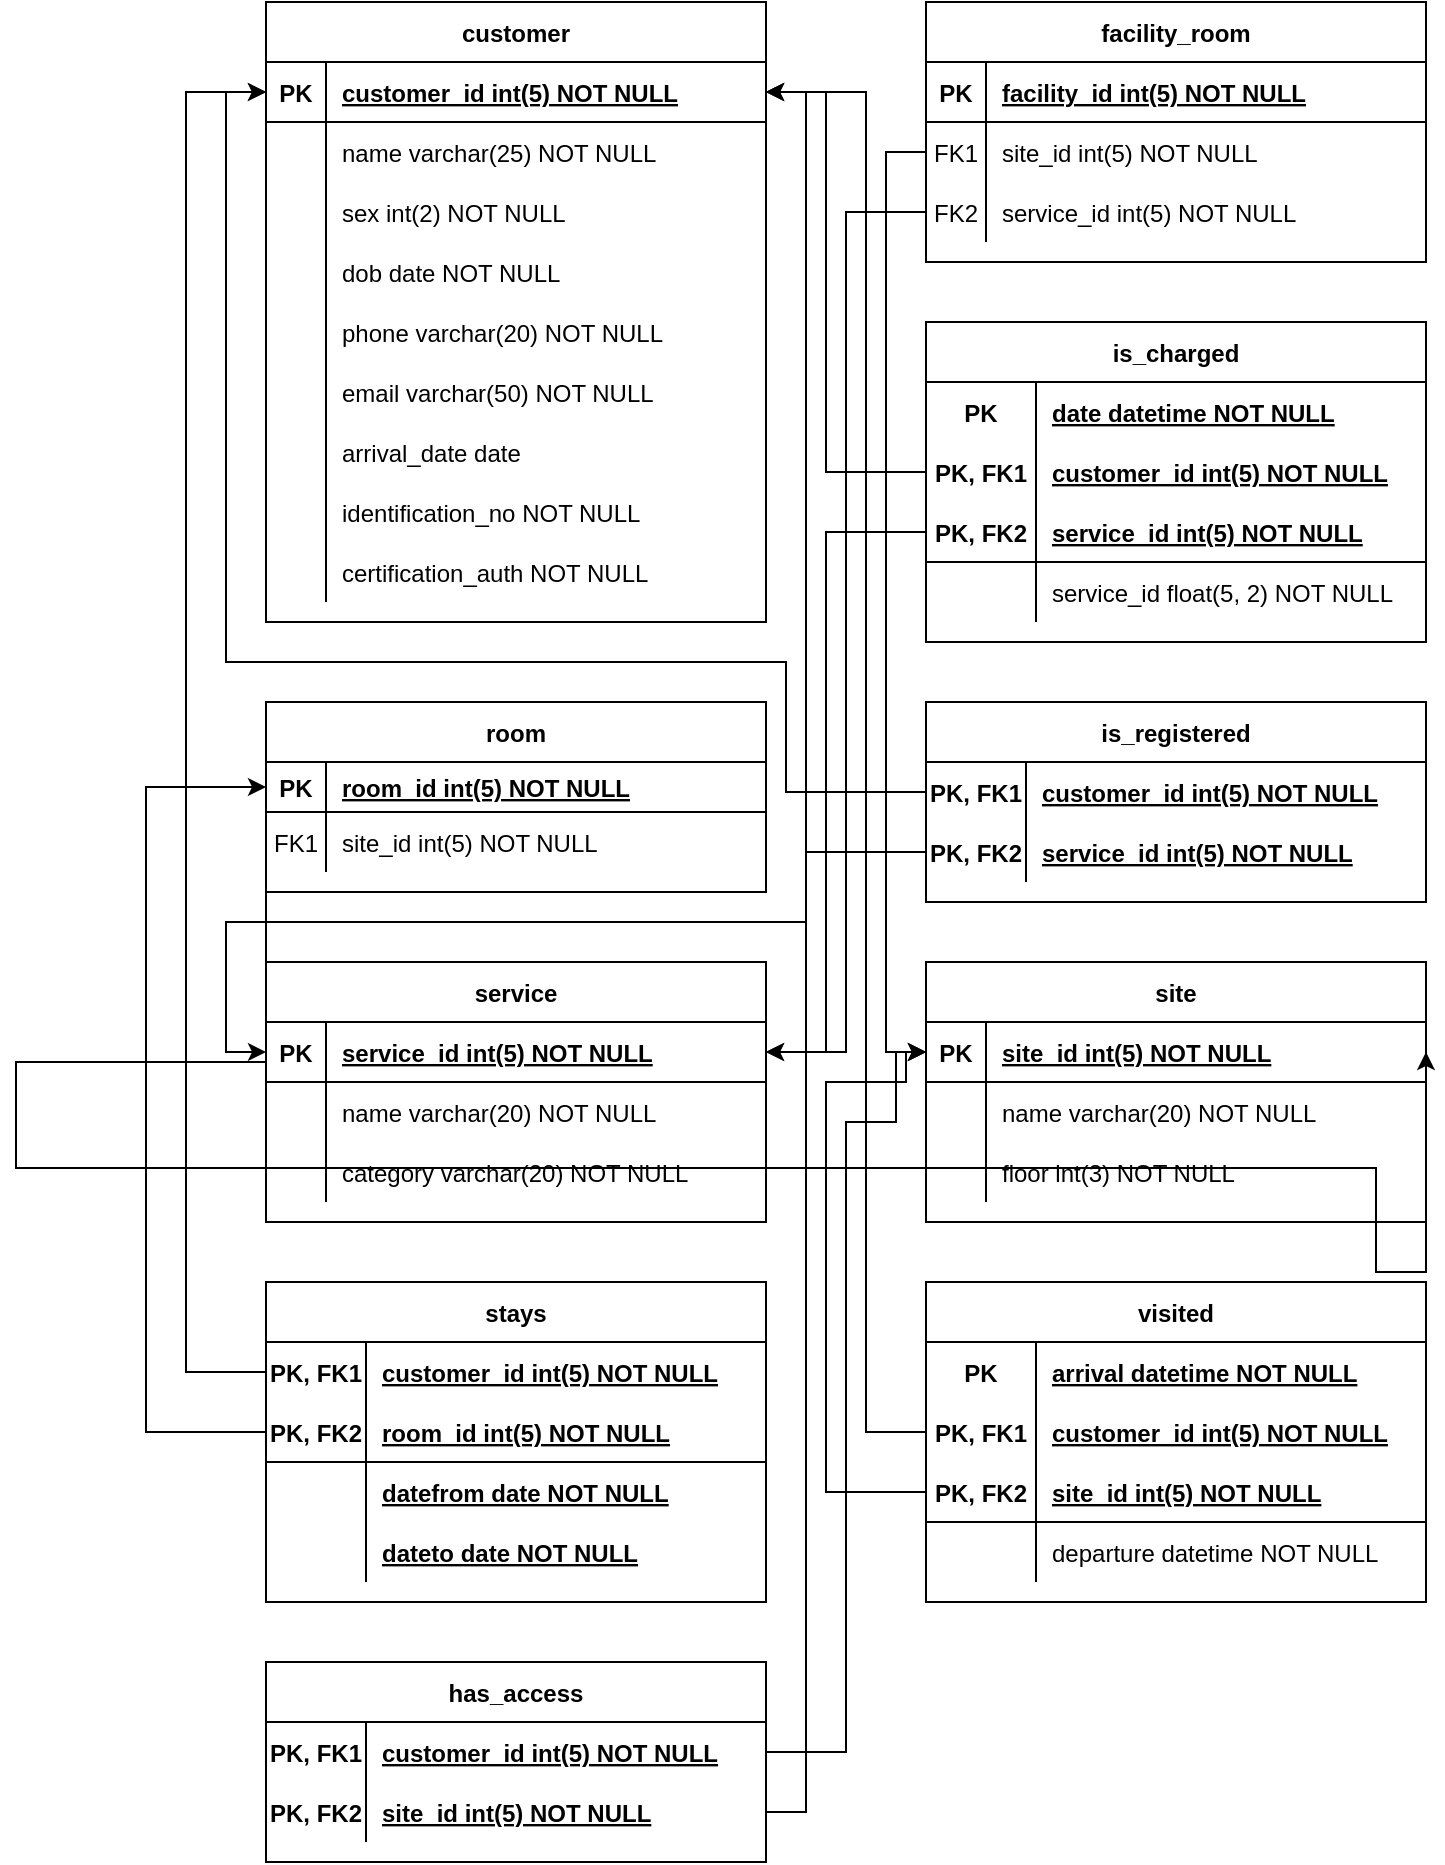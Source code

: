 <mxfile version="14.8.0" type="device"><diagram id="R2lEEEUBdFMjLlhIrx00" name="Page-1"><mxGraphModel dx="2044" dy="872" grid="1" gridSize="10" guides="1" tooltips="1" connect="1" arrows="1" fold="1" page="1" pageScale="1" pageWidth="850" pageHeight="1100" math="0" shadow="0" extFonts="Permanent Marker^https://fonts.googleapis.com/css?family=Permanent+Marker"><root><mxCell id="0"/><mxCell id="1" parent="0"/><mxCell id="C-vyLk0tnHw3VtMMgP7b-2" value="facility_room" style="shape=table;startSize=30;container=1;collapsible=1;childLayout=tableLayout;fixedRows=1;rowLines=0;fontStyle=1;align=center;resizeLast=1;" parent="1" vertex="1"><mxGeometry x="495" y="10" width="250" height="130" as="geometry"/></mxCell><mxCell id="C-vyLk0tnHw3VtMMgP7b-3" value="" style="shape=partialRectangle;collapsible=0;dropTarget=0;pointerEvents=0;fillColor=none;points=[[0,0.5],[1,0.5]];portConstraint=eastwest;top=0;left=0;right=0;bottom=1;" parent="C-vyLk0tnHw3VtMMgP7b-2" vertex="1"><mxGeometry y="30" width="250" height="30" as="geometry"/></mxCell><mxCell id="C-vyLk0tnHw3VtMMgP7b-4" value="PK" style="shape=partialRectangle;overflow=hidden;connectable=0;fillColor=none;top=0;left=0;bottom=0;right=0;fontStyle=1;" parent="C-vyLk0tnHw3VtMMgP7b-3" vertex="1"><mxGeometry width="30" height="30" as="geometry"/></mxCell><mxCell id="C-vyLk0tnHw3VtMMgP7b-5" value="facility_id int(5) NOT NULL " style="shape=partialRectangle;overflow=hidden;connectable=0;fillColor=none;top=0;left=0;bottom=0;right=0;align=left;spacingLeft=6;fontStyle=5;" parent="C-vyLk0tnHw3VtMMgP7b-3" vertex="1"><mxGeometry x="30" width="220" height="30" as="geometry"/></mxCell><mxCell id="C-vyLk0tnHw3VtMMgP7b-6" value="" style="shape=partialRectangle;collapsible=0;dropTarget=0;pointerEvents=0;fillColor=none;points=[[0,0.5],[1,0.5]];portConstraint=eastwest;top=0;left=0;right=0;bottom=0;" parent="C-vyLk0tnHw3VtMMgP7b-2" vertex="1"><mxGeometry y="60" width="250" height="30" as="geometry"/></mxCell><mxCell id="C-vyLk0tnHw3VtMMgP7b-7" value="FK1" style="shape=partialRectangle;overflow=hidden;connectable=0;fillColor=none;top=0;left=0;bottom=0;right=0;" parent="C-vyLk0tnHw3VtMMgP7b-6" vertex="1"><mxGeometry width="30" height="30" as="geometry"/></mxCell><mxCell id="C-vyLk0tnHw3VtMMgP7b-8" value="site_id int(5) NOT NULL" style="shape=partialRectangle;overflow=hidden;connectable=0;fillColor=none;top=0;left=0;bottom=0;right=0;align=left;spacingLeft=6;" parent="C-vyLk0tnHw3VtMMgP7b-6" vertex="1"><mxGeometry x="30" width="220" height="30" as="geometry"/></mxCell><mxCell id="C-vyLk0tnHw3VtMMgP7b-9" value="" style="shape=partialRectangle;collapsible=0;dropTarget=0;pointerEvents=0;fillColor=none;points=[[0,0.5],[1,0.5]];portConstraint=eastwest;top=0;left=0;right=0;bottom=0;" parent="C-vyLk0tnHw3VtMMgP7b-2" vertex="1"><mxGeometry y="90" width="250" height="30" as="geometry"/></mxCell><mxCell id="C-vyLk0tnHw3VtMMgP7b-10" value="FK2" style="shape=partialRectangle;overflow=hidden;connectable=0;fillColor=none;top=0;left=0;bottom=0;right=0;" parent="C-vyLk0tnHw3VtMMgP7b-9" vertex="1"><mxGeometry width="30" height="30" as="geometry"/></mxCell><mxCell id="C-vyLk0tnHw3VtMMgP7b-11" value="service_id int(5) NOT NULL" style="shape=partialRectangle;overflow=hidden;connectable=0;fillColor=none;top=0;left=0;bottom=0;right=0;align=left;spacingLeft=6;" parent="C-vyLk0tnHw3VtMMgP7b-9" vertex="1"><mxGeometry x="30" width="220" height="30" as="geometry"/></mxCell><mxCell id="C-vyLk0tnHw3VtMMgP7b-23" value="customer" style="shape=table;startSize=30;container=1;collapsible=1;childLayout=tableLayout;fixedRows=1;rowLines=0;fontStyle=1;align=center;resizeLast=1;" parent="1" vertex="1"><mxGeometry x="165" y="10" width="250" height="310" as="geometry"/></mxCell><mxCell id="C-vyLk0tnHw3VtMMgP7b-24" value="" style="shape=partialRectangle;collapsible=0;dropTarget=0;pointerEvents=0;fillColor=none;points=[[0,0.5],[1,0.5]];portConstraint=eastwest;top=0;left=0;right=0;bottom=1;" parent="C-vyLk0tnHw3VtMMgP7b-23" vertex="1"><mxGeometry y="30" width="250" height="30" as="geometry"/></mxCell><mxCell id="C-vyLk0tnHw3VtMMgP7b-25" value="PK" style="shape=partialRectangle;overflow=hidden;connectable=0;fillColor=none;top=0;left=0;bottom=0;right=0;fontStyle=1;" parent="C-vyLk0tnHw3VtMMgP7b-24" vertex="1"><mxGeometry width="30" height="30" as="geometry"/></mxCell><mxCell id="C-vyLk0tnHw3VtMMgP7b-26" value="customer_id int(5) NOT NULL " style="shape=partialRectangle;overflow=hidden;connectable=0;fillColor=none;top=0;left=0;bottom=0;right=0;align=left;spacingLeft=6;fontStyle=5;" parent="C-vyLk0tnHw3VtMMgP7b-24" vertex="1"><mxGeometry x="30" width="220" height="30" as="geometry"/></mxCell><mxCell id="YtoP4gBaPdGngshWzQxn-5" value="" style="shape=partialRectangle;collapsible=0;dropTarget=0;pointerEvents=0;fillColor=none;points=[[0,0.5],[1,0.5]];portConstraint=eastwest;top=0;left=0;right=0;bottom=0;" parent="C-vyLk0tnHw3VtMMgP7b-23" vertex="1"><mxGeometry y="60" width="250" height="30" as="geometry"/></mxCell><mxCell id="YtoP4gBaPdGngshWzQxn-6" value="" style="shape=partialRectangle;overflow=hidden;connectable=0;fillColor=none;top=0;left=0;bottom=0;right=0;" parent="YtoP4gBaPdGngshWzQxn-5" vertex="1"><mxGeometry width="30" height="30" as="geometry"/></mxCell><mxCell id="YtoP4gBaPdGngshWzQxn-7" value="name varchar(25) NOT NULL" style="shape=partialRectangle;overflow=hidden;connectable=0;fillColor=none;top=0;left=0;bottom=0;right=0;align=left;spacingLeft=6;" parent="YtoP4gBaPdGngshWzQxn-5" vertex="1"><mxGeometry x="30" width="220" height="30" as="geometry"/></mxCell><mxCell id="YtoP4gBaPdGngshWzQxn-1" value="" style="shape=partialRectangle;collapsible=0;dropTarget=0;pointerEvents=0;fillColor=none;points=[[0,0.5],[1,0.5]];portConstraint=eastwest;top=0;left=0;right=0;bottom=0;" parent="C-vyLk0tnHw3VtMMgP7b-23" vertex="1"><mxGeometry y="90" width="250" height="30" as="geometry"/></mxCell><mxCell id="YtoP4gBaPdGngshWzQxn-2" value="" style="shape=partialRectangle;overflow=hidden;connectable=0;fillColor=none;top=0;left=0;bottom=0;right=0;" parent="YtoP4gBaPdGngshWzQxn-1" vertex="1"><mxGeometry width="30" height="30" as="geometry"/></mxCell><mxCell id="YtoP4gBaPdGngshWzQxn-3" value="sex int(2) NOT NULL" style="shape=partialRectangle;overflow=hidden;connectable=0;fillColor=none;top=0;left=0;bottom=0;right=0;align=left;spacingLeft=6;" parent="YtoP4gBaPdGngshWzQxn-1" vertex="1"><mxGeometry x="30" width="220" height="30" as="geometry"/></mxCell><mxCell id="YtoP4gBaPdGngshWzQxn-8" value="" style="shape=partialRectangle;collapsible=0;dropTarget=0;pointerEvents=0;fillColor=none;points=[[0,0.5],[1,0.5]];portConstraint=eastwest;top=0;left=0;right=0;bottom=0;" parent="C-vyLk0tnHw3VtMMgP7b-23" vertex="1"><mxGeometry y="120" width="250" height="30" as="geometry"/></mxCell><mxCell id="YtoP4gBaPdGngshWzQxn-9" value="" style="shape=partialRectangle;overflow=hidden;connectable=0;fillColor=none;top=0;left=0;bottom=0;right=0;" parent="YtoP4gBaPdGngshWzQxn-8" vertex="1"><mxGeometry width="30" height="30" as="geometry"/></mxCell><mxCell id="YtoP4gBaPdGngshWzQxn-10" value="dob date NOT NULL" style="shape=partialRectangle;overflow=hidden;connectable=0;fillColor=none;top=0;left=0;bottom=0;right=0;align=left;spacingLeft=6;" parent="YtoP4gBaPdGngshWzQxn-8" vertex="1"><mxGeometry x="30" width="220" height="30" as="geometry"/></mxCell><mxCell id="YtoP4gBaPdGngshWzQxn-11" value="" style="shape=partialRectangle;collapsible=0;dropTarget=0;pointerEvents=0;fillColor=none;points=[[0,0.5],[1,0.5]];portConstraint=eastwest;top=0;left=0;right=0;bottom=0;" parent="C-vyLk0tnHw3VtMMgP7b-23" vertex="1"><mxGeometry y="150" width="250" height="30" as="geometry"/></mxCell><mxCell id="YtoP4gBaPdGngshWzQxn-12" value="" style="shape=partialRectangle;overflow=hidden;connectable=0;fillColor=none;top=0;left=0;bottom=0;right=0;" parent="YtoP4gBaPdGngshWzQxn-11" vertex="1"><mxGeometry width="30" height="30" as="geometry"/></mxCell><mxCell id="YtoP4gBaPdGngshWzQxn-13" value="phone varchar(20) NOT NULL" style="shape=partialRectangle;overflow=hidden;connectable=0;fillColor=none;top=0;left=0;bottom=0;right=0;align=left;spacingLeft=6;" parent="YtoP4gBaPdGngshWzQxn-11" vertex="1"><mxGeometry x="30" width="220" height="30" as="geometry"/></mxCell><mxCell id="YtoP4gBaPdGngshWzQxn-14" value="" style="shape=partialRectangle;collapsible=0;dropTarget=0;pointerEvents=0;fillColor=none;points=[[0,0.5],[1,0.5]];portConstraint=eastwest;top=0;left=0;right=0;bottom=0;" parent="C-vyLk0tnHw3VtMMgP7b-23" vertex="1"><mxGeometry y="180" width="250" height="30" as="geometry"/></mxCell><mxCell id="YtoP4gBaPdGngshWzQxn-15" value="" style="shape=partialRectangle;overflow=hidden;connectable=0;fillColor=none;top=0;left=0;bottom=0;right=0;" parent="YtoP4gBaPdGngshWzQxn-14" vertex="1"><mxGeometry width="30" height="30" as="geometry"/></mxCell><mxCell id="YtoP4gBaPdGngshWzQxn-16" value="email varchar(50) NOT NULL" style="shape=partialRectangle;overflow=hidden;connectable=0;fillColor=none;top=0;left=0;bottom=0;right=0;align=left;spacingLeft=6;" parent="YtoP4gBaPdGngshWzQxn-14" vertex="1"><mxGeometry x="30" width="220" height="30" as="geometry"/></mxCell><mxCell id="YtoP4gBaPdGngshWzQxn-17" value="" style="shape=partialRectangle;collapsible=0;dropTarget=0;pointerEvents=0;fillColor=none;points=[[0,0.5],[1,0.5]];portConstraint=eastwest;top=0;left=0;right=0;bottom=0;" parent="C-vyLk0tnHw3VtMMgP7b-23" vertex="1"><mxGeometry y="210" width="250" height="30" as="geometry"/></mxCell><mxCell id="YtoP4gBaPdGngshWzQxn-18" value="" style="shape=partialRectangle;overflow=hidden;connectable=0;fillColor=none;top=0;left=0;bottom=0;right=0;" parent="YtoP4gBaPdGngshWzQxn-17" vertex="1"><mxGeometry width="30" height="30" as="geometry"/></mxCell><mxCell id="YtoP4gBaPdGngshWzQxn-19" value="arrival_date date" style="shape=partialRectangle;overflow=hidden;connectable=0;fillColor=none;top=0;left=0;bottom=0;right=0;align=left;spacingLeft=6;" parent="YtoP4gBaPdGngshWzQxn-17" vertex="1"><mxGeometry x="30" width="220" height="30" as="geometry"/></mxCell><mxCell id="YtoP4gBaPdGngshWzQxn-20" value="" style="shape=partialRectangle;collapsible=0;dropTarget=0;pointerEvents=0;fillColor=none;points=[[0,0.5],[1,0.5]];portConstraint=eastwest;top=0;left=0;right=0;bottom=0;" parent="C-vyLk0tnHw3VtMMgP7b-23" vertex="1"><mxGeometry y="240" width="250" height="30" as="geometry"/></mxCell><mxCell id="YtoP4gBaPdGngshWzQxn-21" value="" style="shape=partialRectangle;overflow=hidden;connectable=0;fillColor=none;top=0;left=0;bottom=0;right=0;" parent="YtoP4gBaPdGngshWzQxn-20" vertex="1"><mxGeometry width="30" height="30" as="geometry"/></mxCell><mxCell id="YtoP4gBaPdGngshWzQxn-22" value="identification_no NOT NULL" style="shape=partialRectangle;overflow=hidden;connectable=0;fillColor=none;top=0;left=0;bottom=0;right=0;align=left;spacingLeft=6;" parent="YtoP4gBaPdGngshWzQxn-20" vertex="1"><mxGeometry x="30" width="220" height="30" as="geometry"/></mxCell><mxCell id="C-vyLk0tnHw3VtMMgP7b-27" value="" style="shape=partialRectangle;collapsible=0;dropTarget=0;pointerEvents=0;fillColor=none;points=[[0,0.5],[1,0.5]];portConstraint=eastwest;top=0;left=0;right=0;bottom=0;" parent="C-vyLk0tnHw3VtMMgP7b-23" vertex="1"><mxGeometry y="270" width="250" height="30" as="geometry"/></mxCell><mxCell id="C-vyLk0tnHw3VtMMgP7b-28" value="" style="shape=partialRectangle;overflow=hidden;connectable=0;fillColor=none;top=0;left=0;bottom=0;right=0;" parent="C-vyLk0tnHw3VtMMgP7b-27" vertex="1"><mxGeometry width="30" height="30" as="geometry"/></mxCell><mxCell id="C-vyLk0tnHw3VtMMgP7b-29" value="certification_auth NOT NULL" style="shape=partialRectangle;overflow=hidden;connectable=0;fillColor=none;top=0;left=0;bottom=0;right=0;align=left;spacingLeft=6;" parent="C-vyLk0tnHw3VtMMgP7b-27" vertex="1"><mxGeometry x="30" width="220" height="30" as="geometry"/></mxCell><mxCell id="sJV9wDKTjJ1RW7PVGZ81-1" value="is_registered" style="shape=table;startSize=30;container=1;collapsible=1;childLayout=tableLayout;fixedRows=1;rowLines=0;fontStyle=1;align=center;resizeLast=1;" parent="1" vertex="1"><mxGeometry x="495" y="360" width="250" height="100" as="geometry"/></mxCell><mxCell id="sJV9wDKTjJ1RW7PVGZ81-46" value="" style="shape=partialRectangle;collapsible=0;dropTarget=0;pointerEvents=0;fillColor=none;points=[[0,0.5],[1,0.5]];portConstraint=eastwest;top=0;left=0;right=0;bottom=0;" parent="sJV9wDKTjJ1RW7PVGZ81-1" vertex="1"><mxGeometry y="30" width="250" height="30" as="geometry"/></mxCell><mxCell id="sJV9wDKTjJ1RW7PVGZ81-47" value="PK, FK1" style="shape=partialRectangle;overflow=hidden;connectable=0;fillColor=none;top=0;left=0;bottom=0;right=0;fontStyle=1;" parent="sJV9wDKTjJ1RW7PVGZ81-46" vertex="1"><mxGeometry width="50" height="30" as="geometry"/></mxCell><mxCell id="sJV9wDKTjJ1RW7PVGZ81-48" value="customer_id int(5) NOT NULL " style="shape=partialRectangle;overflow=hidden;connectable=0;fillColor=none;top=0;left=0;bottom=0;right=0;align=left;spacingLeft=6;fontStyle=5;" parent="sJV9wDKTjJ1RW7PVGZ81-46" vertex="1"><mxGeometry x="50" width="200" height="30" as="geometry"/></mxCell><mxCell id="sJV9wDKTjJ1RW7PVGZ81-2" value="" style="shape=partialRectangle;collapsible=0;dropTarget=0;pointerEvents=0;fillColor=none;points=[[0,0.5],[1,0.5]];portConstraint=eastwest;top=0;left=0;right=0;bottom=0;" parent="sJV9wDKTjJ1RW7PVGZ81-1" vertex="1"><mxGeometry y="60" width="250" height="30" as="geometry"/></mxCell><mxCell id="sJV9wDKTjJ1RW7PVGZ81-3" value="PK, FK2" style="shape=partialRectangle;overflow=hidden;connectable=0;fillColor=none;top=0;left=0;bottom=0;right=0;fontStyle=1;" parent="sJV9wDKTjJ1RW7PVGZ81-2" vertex="1"><mxGeometry width="50" height="30" as="geometry"/></mxCell><mxCell id="sJV9wDKTjJ1RW7PVGZ81-4" value="service_id int(5) NOT NULL " style="shape=partialRectangle;overflow=hidden;connectable=0;fillColor=none;top=0;left=0;bottom=0;right=0;align=left;spacingLeft=6;fontStyle=5;" parent="sJV9wDKTjJ1RW7PVGZ81-2" vertex="1"><mxGeometry x="50" width="200" height="30" as="geometry"/></mxCell><mxCell id="sJV9wDKTjJ1RW7PVGZ81-11" value="is_charged" style="shape=table;startSize=30;container=1;collapsible=1;childLayout=tableLayout;fixedRows=1;rowLines=0;fontStyle=1;align=center;resizeLast=1;" parent="1" vertex="1"><mxGeometry x="495" y="170" width="250" height="160" as="geometry"/></mxCell><mxCell id="sJV9wDKTjJ1RW7PVGZ81-12" value="" style="shape=partialRectangle;collapsible=0;dropTarget=0;pointerEvents=0;fillColor=none;points=[[0,0.5],[1,0.5]];portConstraint=eastwest;top=0;left=0;right=0;bottom=0;" parent="sJV9wDKTjJ1RW7PVGZ81-11" vertex="1"><mxGeometry y="30" width="250" height="30" as="geometry"/></mxCell><mxCell id="sJV9wDKTjJ1RW7PVGZ81-13" value="PK" style="shape=partialRectangle;overflow=hidden;connectable=0;fillColor=none;top=0;left=0;bottom=0;right=0;fontStyle=1;" parent="sJV9wDKTjJ1RW7PVGZ81-12" vertex="1"><mxGeometry width="55" height="30" as="geometry"/></mxCell><mxCell id="sJV9wDKTjJ1RW7PVGZ81-14" value="date datetime NOT NULL " style="shape=partialRectangle;overflow=hidden;connectable=0;fillColor=none;top=0;left=0;bottom=0;right=0;align=left;spacingLeft=6;fontStyle=5;" parent="sJV9wDKTjJ1RW7PVGZ81-12" vertex="1"><mxGeometry x="55" width="195" height="30" as="geometry"/></mxCell><mxCell id="sJV9wDKTjJ1RW7PVGZ81-43" value="" style="shape=partialRectangle;collapsible=0;dropTarget=0;pointerEvents=0;fillColor=none;points=[[0,0.5],[1,0.5]];portConstraint=eastwest;top=0;left=0;right=0;bottom=0;" parent="sJV9wDKTjJ1RW7PVGZ81-11" vertex="1"><mxGeometry y="60" width="250" height="30" as="geometry"/></mxCell><mxCell id="sJV9wDKTjJ1RW7PVGZ81-44" value="PK, FK1" style="shape=partialRectangle;overflow=hidden;connectable=0;fillColor=none;top=0;left=0;bottom=0;right=0;fontStyle=1;" parent="sJV9wDKTjJ1RW7PVGZ81-43" vertex="1"><mxGeometry width="55" height="30" as="geometry"/></mxCell><mxCell id="sJV9wDKTjJ1RW7PVGZ81-45" value="customer_id int(5) NOT NULL " style="shape=partialRectangle;overflow=hidden;connectable=0;fillColor=none;top=0;left=0;bottom=0;right=0;align=left;spacingLeft=6;fontStyle=5;" parent="sJV9wDKTjJ1RW7PVGZ81-43" vertex="1"><mxGeometry x="55" width="195" height="30" as="geometry"/></mxCell><mxCell id="sJV9wDKTjJ1RW7PVGZ81-40" value="" style="shape=partialRectangle;collapsible=0;dropTarget=0;pointerEvents=0;fillColor=none;points=[[0,0.5],[1,0.5]];portConstraint=eastwest;top=0;left=0;right=0;bottom=1;" parent="sJV9wDKTjJ1RW7PVGZ81-11" vertex="1"><mxGeometry y="90" width="250" height="30" as="geometry"/></mxCell><mxCell id="sJV9wDKTjJ1RW7PVGZ81-41" value="PK, FK2" style="shape=partialRectangle;overflow=hidden;connectable=0;fillColor=none;top=0;left=0;bottom=0;right=0;fontStyle=1;" parent="sJV9wDKTjJ1RW7PVGZ81-40" vertex="1"><mxGeometry width="55" height="30" as="geometry"/></mxCell><mxCell id="sJV9wDKTjJ1RW7PVGZ81-42" value="service_id int(5) NOT NULL " style="shape=partialRectangle;overflow=hidden;connectable=0;fillColor=none;top=0;left=0;bottom=0;right=0;align=left;spacingLeft=6;fontStyle=5;" parent="sJV9wDKTjJ1RW7PVGZ81-40" vertex="1"><mxGeometry x="55" width="195" height="30" as="geometry"/></mxCell><mxCell id="sJV9wDKTjJ1RW7PVGZ81-18" value="" style="shape=partialRectangle;collapsible=0;dropTarget=0;pointerEvents=0;fillColor=none;points=[[0,0.5],[1,0.5]];portConstraint=eastwest;top=0;left=0;right=0;bottom=0;" parent="sJV9wDKTjJ1RW7PVGZ81-11" vertex="1"><mxGeometry y="120" width="250" height="30" as="geometry"/></mxCell><mxCell id="sJV9wDKTjJ1RW7PVGZ81-19" value="" style="shape=partialRectangle;overflow=hidden;connectable=0;fillColor=none;top=0;left=0;bottom=0;right=0;" parent="sJV9wDKTjJ1RW7PVGZ81-18" vertex="1"><mxGeometry width="55" height="30" as="geometry"/></mxCell><mxCell id="sJV9wDKTjJ1RW7PVGZ81-20" value="service_id float(5, 2) NOT NULL" style="shape=partialRectangle;overflow=hidden;connectable=0;fillColor=none;top=0;left=0;bottom=0;right=0;align=left;spacingLeft=6;" parent="sJV9wDKTjJ1RW7PVGZ81-18" vertex="1"><mxGeometry x="55" width="195" height="30" as="geometry"/></mxCell><mxCell id="sJV9wDKTjJ1RW7PVGZ81-49" value="room" style="shape=table;startSize=30;container=1;collapsible=1;childLayout=tableLayout;fixedRows=1;rowLines=0;fontStyle=1;align=center;resizeLast=1;" parent="1" vertex="1"><mxGeometry x="165" y="360" width="250" height="95" as="geometry"/></mxCell><mxCell id="sJV9wDKTjJ1RW7PVGZ81-50" value="" style="shape=partialRectangle;collapsible=0;dropTarget=0;pointerEvents=0;fillColor=none;points=[[0,0.5],[1,0.5]];portConstraint=eastwest;top=0;left=0;right=0;bottom=1;" parent="sJV9wDKTjJ1RW7PVGZ81-49" vertex="1"><mxGeometry y="30" width="250" height="25" as="geometry"/></mxCell><mxCell id="sJV9wDKTjJ1RW7PVGZ81-51" value="PK" style="shape=partialRectangle;overflow=hidden;connectable=0;fillColor=none;top=0;left=0;bottom=0;right=0;fontStyle=1;" parent="sJV9wDKTjJ1RW7PVGZ81-50" vertex="1"><mxGeometry width="30" height="25" as="geometry"/></mxCell><mxCell id="sJV9wDKTjJ1RW7PVGZ81-52" value="room_id int(5) NOT NULL " style="shape=partialRectangle;overflow=hidden;connectable=0;fillColor=none;top=0;left=0;bottom=0;right=0;align=left;spacingLeft=6;fontStyle=5;" parent="sJV9wDKTjJ1RW7PVGZ81-50" vertex="1"><mxGeometry x="30" width="220" height="25" as="geometry"/></mxCell><mxCell id="sJV9wDKTjJ1RW7PVGZ81-53" value="" style="shape=partialRectangle;collapsible=0;dropTarget=0;pointerEvents=0;fillColor=none;points=[[0,0.5],[1,0.5]];portConstraint=eastwest;top=0;left=0;right=0;bottom=0;" parent="sJV9wDKTjJ1RW7PVGZ81-49" vertex="1"><mxGeometry y="55" width="250" height="30" as="geometry"/></mxCell><mxCell id="sJV9wDKTjJ1RW7PVGZ81-54" value="FK1" style="shape=partialRectangle;overflow=hidden;connectable=0;fillColor=none;top=0;left=0;bottom=0;right=0;" parent="sJV9wDKTjJ1RW7PVGZ81-53" vertex="1"><mxGeometry width="30" height="30" as="geometry"/></mxCell><mxCell id="sJV9wDKTjJ1RW7PVGZ81-55" value="site_id int(5) NOT NULL" style="shape=partialRectangle;overflow=hidden;connectable=0;fillColor=none;top=0;left=0;bottom=0;right=0;align=left;spacingLeft=6;" parent="sJV9wDKTjJ1RW7PVGZ81-53" vertex="1"><mxGeometry x="30" width="220" height="30" as="geometry"/></mxCell><mxCell id="sJV9wDKTjJ1RW7PVGZ81-59" value="service" style="shape=table;startSize=30;container=1;collapsible=1;childLayout=tableLayout;fixedRows=1;rowLines=0;fontStyle=1;align=center;resizeLast=1;" parent="1" vertex="1"><mxGeometry x="165" y="490" width="250" height="130" as="geometry"/></mxCell><mxCell id="sJV9wDKTjJ1RW7PVGZ81-60" value="" style="shape=partialRectangle;collapsible=0;dropTarget=0;pointerEvents=0;fillColor=none;points=[[0,0.5],[1,0.5]];portConstraint=eastwest;top=0;left=0;right=0;bottom=1;" parent="sJV9wDKTjJ1RW7PVGZ81-59" vertex="1"><mxGeometry y="30" width="250" height="30" as="geometry"/></mxCell><mxCell id="sJV9wDKTjJ1RW7PVGZ81-61" value="PK" style="shape=partialRectangle;overflow=hidden;connectable=0;fillColor=none;top=0;left=0;bottom=0;right=0;fontStyle=1;" parent="sJV9wDKTjJ1RW7PVGZ81-60" vertex="1"><mxGeometry width="30" height="30" as="geometry"/></mxCell><mxCell id="sJV9wDKTjJ1RW7PVGZ81-62" value="service_id int(5) NOT NULL " style="shape=partialRectangle;overflow=hidden;connectable=0;fillColor=none;top=0;left=0;bottom=0;right=0;align=left;spacingLeft=6;fontStyle=5;" parent="sJV9wDKTjJ1RW7PVGZ81-60" vertex="1"><mxGeometry x="30" width="220" height="30" as="geometry"/></mxCell><mxCell id="sJV9wDKTjJ1RW7PVGZ81-63" value="" style="shape=partialRectangle;collapsible=0;dropTarget=0;pointerEvents=0;fillColor=none;points=[[0,0.5],[1,0.5]];portConstraint=eastwest;top=0;left=0;right=0;bottom=0;" parent="sJV9wDKTjJ1RW7PVGZ81-59" vertex="1"><mxGeometry y="60" width="250" height="30" as="geometry"/></mxCell><mxCell id="sJV9wDKTjJ1RW7PVGZ81-64" value="" style="shape=partialRectangle;overflow=hidden;connectable=0;fillColor=none;top=0;left=0;bottom=0;right=0;" parent="sJV9wDKTjJ1RW7PVGZ81-63" vertex="1"><mxGeometry width="30" height="30" as="geometry"/></mxCell><mxCell id="sJV9wDKTjJ1RW7PVGZ81-65" value="name varchar(20) NOT NULL" style="shape=partialRectangle;overflow=hidden;connectable=0;fillColor=none;top=0;left=0;bottom=0;right=0;align=left;spacingLeft=6;" parent="sJV9wDKTjJ1RW7PVGZ81-63" vertex="1"><mxGeometry x="30" width="220" height="30" as="geometry"/></mxCell><mxCell id="sJV9wDKTjJ1RW7PVGZ81-66" value="" style="shape=partialRectangle;collapsible=0;dropTarget=0;pointerEvents=0;fillColor=none;points=[[0,0.5],[1,0.5]];portConstraint=eastwest;top=0;left=0;right=0;bottom=0;" parent="sJV9wDKTjJ1RW7PVGZ81-59" vertex="1"><mxGeometry y="90" width="250" height="30" as="geometry"/></mxCell><mxCell id="sJV9wDKTjJ1RW7PVGZ81-67" value="" style="shape=partialRectangle;overflow=hidden;connectable=0;fillColor=none;top=0;left=0;bottom=0;right=0;" parent="sJV9wDKTjJ1RW7PVGZ81-66" vertex="1"><mxGeometry width="30" height="30" as="geometry"/></mxCell><mxCell id="sJV9wDKTjJ1RW7PVGZ81-68" value="category varchar(20) NOT NULL" style="shape=partialRectangle;overflow=hidden;connectable=0;fillColor=none;top=0;left=0;bottom=0;right=0;align=left;spacingLeft=6;" parent="sJV9wDKTjJ1RW7PVGZ81-66" vertex="1"><mxGeometry x="30" width="220" height="30" as="geometry"/></mxCell><mxCell id="sJV9wDKTjJ1RW7PVGZ81-69" value="site" style="shape=table;startSize=30;container=1;collapsible=1;childLayout=tableLayout;fixedRows=1;rowLines=0;fontStyle=1;align=center;resizeLast=1;" parent="1" vertex="1"><mxGeometry x="495" y="490" width="250" height="130" as="geometry"/></mxCell><mxCell id="sJV9wDKTjJ1RW7PVGZ81-70" value="" style="shape=partialRectangle;collapsible=0;dropTarget=0;pointerEvents=0;fillColor=none;points=[[0,0.5],[1,0.5]];portConstraint=eastwest;top=0;left=0;right=0;bottom=1;" parent="sJV9wDKTjJ1RW7PVGZ81-69" vertex="1"><mxGeometry y="30" width="250" height="30" as="geometry"/></mxCell><mxCell id="sJV9wDKTjJ1RW7PVGZ81-71" value="PK" style="shape=partialRectangle;overflow=hidden;connectable=0;fillColor=none;top=0;left=0;bottom=0;right=0;fontStyle=1;" parent="sJV9wDKTjJ1RW7PVGZ81-70" vertex="1"><mxGeometry width="30" height="30" as="geometry"/></mxCell><mxCell id="sJV9wDKTjJ1RW7PVGZ81-72" value="site_id int(5) NOT NULL " style="shape=partialRectangle;overflow=hidden;connectable=0;fillColor=none;top=0;left=0;bottom=0;right=0;align=left;spacingLeft=6;fontStyle=5;" parent="sJV9wDKTjJ1RW7PVGZ81-70" vertex="1"><mxGeometry x="30" width="220" height="30" as="geometry"/></mxCell><mxCell id="sJV9wDKTjJ1RW7PVGZ81-73" value="" style="shape=partialRectangle;collapsible=0;dropTarget=0;pointerEvents=0;fillColor=none;points=[[0,0.5],[1,0.5]];portConstraint=eastwest;top=0;left=0;right=0;bottom=0;" parent="sJV9wDKTjJ1RW7PVGZ81-69" vertex="1"><mxGeometry y="60" width="250" height="30" as="geometry"/></mxCell><mxCell id="sJV9wDKTjJ1RW7PVGZ81-74" value="" style="shape=partialRectangle;overflow=hidden;connectable=0;fillColor=none;top=0;left=0;bottom=0;right=0;" parent="sJV9wDKTjJ1RW7PVGZ81-73" vertex="1"><mxGeometry width="30" height="30" as="geometry"/></mxCell><mxCell id="sJV9wDKTjJ1RW7PVGZ81-75" value="name varchar(20) NOT NULL" style="shape=partialRectangle;overflow=hidden;connectable=0;fillColor=none;top=0;left=0;bottom=0;right=0;align=left;spacingLeft=6;" parent="sJV9wDKTjJ1RW7PVGZ81-73" vertex="1"><mxGeometry x="30" width="220" height="30" as="geometry"/></mxCell><mxCell id="sJV9wDKTjJ1RW7PVGZ81-76" value="" style="shape=partialRectangle;collapsible=0;dropTarget=0;pointerEvents=0;fillColor=none;points=[[0,0.5],[1,0.5]];portConstraint=eastwest;top=0;left=0;right=0;bottom=0;" parent="sJV9wDKTjJ1RW7PVGZ81-69" vertex="1"><mxGeometry y="90" width="250" height="30" as="geometry"/></mxCell><mxCell id="sJV9wDKTjJ1RW7PVGZ81-77" value="" style="shape=partialRectangle;overflow=hidden;connectable=0;fillColor=none;top=0;left=0;bottom=0;right=0;" parent="sJV9wDKTjJ1RW7PVGZ81-76" vertex="1"><mxGeometry width="30" height="30" as="geometry"/></mxCell><mxCell id="sJV9wDKTjJ1RW7PVGZ81-78" value="floor int(3) NOT NULL" style="shape=partialRectangle;overflow=hidden;connectable=0;fillColor=none;top=0;left=0;bottom=0;right=0;align=left;spacingLeft=6;" parent="sJV9wDKTjJ1RW7PVGZ81-76" vertex="1"><mxGeometry x="30" width="220" height="30" as="geometry"/></mxCell><mxCell id="sJV9wDKTjJ1RW7PVGZ81-79" value="stays" style="shape=table;startSize=30;container=1;collapsible=1;childLayout=tableLayout;fixedRows=1;rowLines=0;fontStyle=1;align=center;resizeLast=1;" parent="1" vertex="1"><mxGeometry x="165" y="650" width="250" height="160" as="geometry"/></mxCell><mxCell id="sJV9wDKTjJ1RW7PVGZ81-80" value="" style="shape=partialRectangle;collapsible=0;dropTarget=0;pointerEvents=0;fillColor=none;points=[[0,0.5],[1,0.5]];portConstraint=eastwest;top=0;left=0;right=0;bottom=0;" parent="sJV9wDKTjJ1RW7PVGZ81-79" vertex="1"><mxGeometry y="30" width="250" height="30" as="geometry"/></mxCell><mxCell id="sJV9wDKTjJ1RW7PVGZ81-81" value="PK, FK1" style="shape=partialRectangle;overflow=hidden;connectable=0;fillColor=none;top=0;left=0;bottom=0;right=0;fontStyle=1;" parent="sJV9wDKTjJ1RW7PVGZ81-80" vertex="1"><mxGeometry width="50" height="30" as="geometry"/></mxCell><mxCell id="sJV9wDKTjJ1RW7PVGZ81-82" value="customer_id int(5) NOT NULL " style="shape=partialRectangle;overflow=hidden;connectable=0;fillColor=none;top=0;left=0;bottom=0;right=0;align=left;spacingLeft=6;fontStyle=5;" parent="sJV9wDKTjJ1RW7PVGZ81-80" vertex="1"><mxGeometry x="50" width="200" height="30" as="geometry"/></mxCell><mxCell id="sJV9wDKTjJ1RW7PVGZ81-86" value="" style="shape=partialRectangle;collapsible=0;dropTarget=0;pointerEvents=0;fillColor=none;points=[[0,0.5],[1,0.5]];portConstraint=eastwest;top=0;left=0;right=0;bottom=1;" parent="sJV9wDKTjJ1RW7PVGZ81-79" vertex="1"><mxGeometry y="60" width="250" height="30" as="geometry"/></mxCell><mxCell id="sJV9wDKTjJ1RW7PVGZ81-87" value="PK, FK2" style="shape=partialRectangle;overflow=hidden;connectable=0;fillColor=none;top=0;left=0;bottom=0;right=0;fontStyle=1;" parent="sJV9wDKTjJ1RW7PVGZ81-86" vertex="1"><mxGeometry width="50" height="30" as="geometry"/></mxCell><mxCell id="sJV9wDKTjJ1RW7PVGZ81-88" value="room_id int(5) NOT NULL " style="shape=partialRectangle;overflow=hidden;connectable=0;fillColor=none;top=0;left=0;bottom=0;right=0;align=left;spacingLeft=6;fontStyle=5;" parent="sJV9wDKTjJ1RW7PVGZ81-86" vertex="1"><mxGeometry x="50" width="200" height="30" as="geometry"/></mxCell><mxCell id="sJV9wDKTjJ1RW7PVGZ81-89" value="" style="shape=partialRectangle;collapsible=0;dropTarget=0;pointerEvents=0;fillColor=none;points=[[0,0.5],[1,0.5]];portConstraint=eastwest;top=0;left=0;right=0;bottom=0;" parent="sJV9wDKTjJ1RW7PVGZ81-79" vertex="1"><mxGeometry y="90" width="250" height="30" as="geometry"/></mxCell><mxCell id="sJV9wDKTjJ1RW7PVGZ81-90" value="" style="shape=partialRectangle;overflow=hidden;connectable=0;fillColor=none;top=0;left=0;bottom=0;right=0;fontStyle=1;" parent="sJV9wDKTjJ1RW7PVGZ81-89" vertex="1"><mxGeometry width="50" height="30" as="geometry"/></mxCell><mxCell id="sJV9wDKTjJ1RW7PVGZ81-91" value="datefrom date NOT NULL " style="shape=partialRectangle;overflow=hidden;connectable=0;fillColor=none;top=0;left=0;bottom=0;right=0;align=left;spacingLeft=6;fontStyle=5;" parent="sJV9wDKTjJ1RW7PVGZ81-89" vertex="1"><mxGeometry x="50" width="200" height="30" as="geometry"/></mxCell><mxCell id="sJV9wDKTjJ1RW7PVGZ81-83" value="" style="shape=partialRectangle;collapsible=0;dropTarget=0;pointerEvents=0;fillColor=none;points=[[0,0.5],[1,0.5]];portConstraint=eastwest;top=0;left=0;right=0;bottom=0;" parent="sJV9wDKTjJ1RW7PVGZ81-79" vertex="1"><mxGeometry y="120" width="250" height="30" as="geometry"/></mxCell><mxCell id="sJV9wDKTjJ1RW7PVGZ81-84" value="" style="shape=partialRectangle;overflow=hidden;connectable=0;fillColor=none;top=0;left=0;bottom=0;right=0;fontStyle=1;" parent="sJV9wDKTjJ1RW7PVGZ81-83" vertex="1"><mxGeometry width="50" height="30" as="geometry"/></mxCell><mxCell id="sJV9wDKTjJ1RW7PVGZ81-85" value="dateto date NOT NULL " style="shape=partialRectangle;overflow=hidden;connectable=0;fillColor=none;top=0;left=0;bottom=0;right=0;align=left;spacingLeft=6;fontStyle=5;" parent="sJV9wDKTjJ1RW7PVGZ81-83" vertex="1"><mxGeometry x="50" width="200" height="30" as="geometry"/></mxCell><mxCell id="sJV9wDKTjJ1RW7PVGZ81-92" value="visited" style="shape=table;startSize=30;container=1;collapsible=1;childLayout=tableLayout;fixedRows=1;rowLines=0;fontStyle=1;align=center;resizeLast=1;" parent="1" vertex="1"><mxGeometry x="495" y="650" width="250" height="160" as="geometry"/></mxCell><mxCell id="sJV9wDKTjJ1RW7PVGZ81-93" value="" style="shape=partialRectangle;collapsible=0;dropTarget=0;pointerEvents=0;fillColor=none;points=[[0,0.5],[1,0.5]];portConstraint=eastwest;top=0;left=0;right=0;bottom=0;" parent="sJV9wDKTjJ1RW7PVGZ81-92" vertex="1"><mxGeometry y="30" width="250" height="30" as="geometry"/></mxCell><mxCell id="sJV9wDKTjJ1RW7PVGZ81-94" value="PK" style="shape=partialRectangle;overflow=hidden;connectable=0;fillColor=none;top=0;left=0;bottom=0;right=0;fontStyle=1;" parent="sJV9wDKTjJ1RW7PVGZ81-93" vertex="1"><mxGeometry width="55" height="30" as="geometry"/></mxCell><mxCell id="sJV9wDKTjJ1RW7PVGZ81-95" value="arrival datetime NOT NULL " style="shape=partialRectangle;overflow=hidden;connectable=0;fillColor=none;top=0;left=0;bottom=0;right=0;align=left;spacingLeft=6;fontStyle=5;" parent="sJV9wDKTjJ1RW7PVGZ81-93" vertex="1"><mxGeometry x="55" width="195" height="30" as="geometry"/></mxCell><mxCell id="sJV9wDKTjJ1RW7PVGZ81-96" value="" style="shape=partialRectangle;collapsible=0;dropTarget=0;pointerEvents=0;fillColor=none;points=[[0,0.5],[1,0.5]];portConstraint=eastwest;top=0;left=0;right=0;bottom=0;" parent="sJV9wDKTjJ1RW7PVGZ81-92" vertex="1"><mxGeometry y="60" width="250" height="30" as="geometry"/></mxCell><mxCell id="sJV9wDKTjJ1RW7PVGZ81-97" value="PK, FK1" style="shape=partialRectangle;overflow=hidden;connectable=0;fillColor=none;top=0;left=0;bottom=0;right=0;fontStyle=1;" parent="sJV9wDKTjJ1RW7PVGZ81-96" vertex="1"><mxGeometry width="55" height="30" as="geometry"/></mxCell><mxCell id="sJV9wDKTjJ1RW7PVGZ81-98" value="customer_id int(5) NOT NULL " style="shape=partialRectangle;overflow=hidden;connectable=0;fillColor=none;top=0;left=0;bottom=0;right=0;align=left;spacingLeft=6;fontStyle=5;" parent="sJV9wDKTjJ1RW7PVGZ81-96" vertex="1"><mxGeometry x="55" width="195" height="30" as="geometry"/></mxCell><mxCell id="sJV9wDKTjJ1RW7PVGZ81-99" value="" style="shape=partialRectangle;collapsible=0;dropTarget=0;pointerEvents=0;fillColor=none;points=[[0,0.5],[1,0.5]];portConstraint=eastwest;top=0;left=0;right=0;bottom=1;" parent="sJV9wDKTjJ1RW7PVGZ81-92" vertex="1"><mxGeometry y="90" width="250" height="30" as="geometry"/></mxCell><mxCell id="sJV9wDKTjJ1RW7PVGZ81-100" value="PK, FK2" style="shape=partialRectangle;overflow=hidden;connectable=0;fillColor=none;top=0;left=0;bottom=0;right=0;fontStyle=1;" parent="sJV9wDKTjJ1RW7PVGZ81-99" vertex="1"><mxGeometry width="55" height="30" as="geometry"/></mxCell><mxCell id="sJV9wDKTjJ1RW7PVGZ81-101" value="site_id int(5) NOT NULL " style="shape=partialRectangle;overflow=hidden;connectable=0;fillColor=none;top=0;left=0;bottom=0;right=0;align=left;spacingLeft=6;fontStyle=5;" parent="sJV9wDKTjJ1RW7PVGZ81-99" vertex="1"><mxGeometry x="55" width="195" height="30" as="geometry"/></mxCell><mxCell id="sJV9wDKTjJ1RW7PVGZ81-102" value="" style="shape=partialRectangle;collapsible=0;dropTarget=0;pointerEvents=0;fillColor=none;points=[[0,0.5],[1,0.5]];portConstraint=eastwest;top=0;left=0;right=0;bottom=0;" parent="sJV9wDKTjJ1RW7PVGZ81-92" vertex="1"><mxGeometry y="120" width="250" height="30" as="geometry"/></mxCell><mxCell id="sJV9wDKTjJ1RW7PVGZ81-103" value="" style="shape=partialRectangle;overflow=hidden;connectable=0;fillColor=none;top=0;left=0;bottom=0;right=0;" parent="sJV9wDKTjJ1RW7PVGZ81-102" vertex="1"><mxGeometry width="55" height="30" as="geometry"/></mxCell><mxCell id="sJV9wDKTjJ1RW7PVGZ81-104" value="departure datetime NOT NULL" style="shape=partialRectangle;overflow=hidden;connectable=0;fillColor=none;top=0;left=0;bottom=0;right=0;align=left;spacingLeft=6;" parent="sJV9wDKTjJ1RW7PVGZ81-102" vertex="1"><mxGeometry x="55" width="195" height="30" as="geometry"/></mxCell><mxCell id="sJV9wDKTjJ1RW7PVGZ81-105" style="edgeStyle=orthogonalEdgeStyle;rounded=0;orthogonalLoop=1;jettySize=auto;html=1;exitX=0;exitY=0.5;exitDx=0;exitDy=0;entryX=0;entryY=0.5;entryDx=0;entryDy=0;" parent="1" source="C-vyLk0tnHw3VtMMgP7b-6" target="sJV9wDKTjJ1RW7PVGZ81-70" edge="1"><mxGeometry relative="1" as="geometry"/></mxCell><mxCell id="sJV9wDKTjJ1RW7PVGZ81-106" style="edgeStyle=orthogonalEdgeStyle;rounded=0;orthogonalLoop=1;jettySize=auto;html=1;exitX=0;exitY=0.5;exitDx=0;exitDy=0;entryX=1;entryY=0.5;entryDx=0;entryDy=0;" parent="1" source="C-vyLk0tnHw3VtMMgP7b-9" target="sJV9wDKTjJ1RW7PVGZ81-60" edge="1"><mxGeometry relative="1" as="geometry"/></mxCell><mxCell id="sJV9wDKTjJ1RW7PVGZ81-107" style="edgeStyle=orthogonalEdgeStyle;rounded=0;orthogonalLoop=1;jettySize=auto;html=1;exitX=0;exitY=0.5;exitDx=0;exitDy=0;entryX=0;entryY=0.5;entryDx=0;entryDy=0;" parent="1" source="sJV9wDKTjJ1RW7PVGZ81-46" target="C-vyLk0tnHw3VtMMgP7b-24" edge="1"><mxGeometry relative="1" as="geometry"><Array as="points"><mxPoint x="425" y="405"/><mxPoint x="425" y="340"/><mxPoint x="145" y="340"/><mxPoint x="145" y="55"/></Array></mxGeometry></mxCell><mxCell id="sJV9wDKTjJ1RW7PVGZ81-109" style="edgeStyle=orthogonalEdgeStyle;rounded=0;orthogonalLoop=1;jettySize=auto;html=1;exitX=0;exitY=0.5;exitDx=0;exitDy=0;entryX=0;entryY=0.5;entryDx=0;entryDy=0;" parent="1" source="sJV9wDKTjJ1RW7PVGZ81-2" target="sJV9wDKTjJ1RW7PVGZ81-60" edge="1"><mxGeometry relative="1" as="geometry"><Array as="points"><mxPoint x="435" y="435"/><mxPoint x="435" y="470"/><mxPoint x="145" y="470"/><mxPoint x="145" y="535"/></Array></mxGeometry></mxCell><mxCell id="sJV9wDKTjJ1RW7PVGZ81-110" style="edgeStyle=orthogonalEdgeStyle;rounded=0;orthogonalLoop=1;jettySize=auto;html=1;exitX=0;exitY=0.5;exitDx=0;exitDy=0;entryX=0;entryY=0.5;entryDx=0;entryDy=0;" parent="1" source="sJV9wDKTjJ1RW7PVGZ81-80" target="C-vyLk0tnHw3VtMMgP7b-24" edge="1"><mxGeometry relative="1" as="geometry"><Array as="points"><mxPoint x="125" y="695"/><mxPoint x="125" y="55"/></Array></mxGeometry></mxCell><mxCell id="sJV9wDKTjJ1RW7PVGZ81-111" style="edgeStyle=orthogonalEdgeStyle;rounded=0;orthogonalLoop=1;jettySize=auto;html=1;exitX=0;exitY=0.5;exitDx=0;exitDy=0;entryX=0;entryY=0.5;entryDx=0;entryDy=0;" parent="1" source="sJV9wDKTjJ1RW7PVGZ81-86" target="sJV9wDKTjJ1RW7PVGZ81-50" edge="1"><mxGeometry relative="1" as="geometry"><Array as="points"><mxPoint x="105" y="725"/><mxPoint x="105" y="403"/></Array></mxGeometry></mxCell><mxCell id="sJV9wDKTjJ1RW7PVGZ81-112" style="edgeStyle=orthogonalEdgeStyle;rounded=0;orthogonalLoop=1;jettySize=auto;html=1;exitX=0;exitY=0.5;exitDx=0;exitDy=0;entryX=1;entryY=0.5;entryDx=0;entryDy=0;" parent="1" source="sJV9wDKTjJ1RW7PVGZ81-53" target="sJV9wDKTjJ1RW7PVGZ81-70" edge="1"><mxGeometry relative="1" as="geometry"><Array as="points"><mxPoint x="40" y="540"/><mxPoint x="40" y="593"/><mxPoint x="720" y="593"/><mxPoint x="720" y="645"/></Array></mxGeometry></mxCell><mxCell id="sJV9wDKTjJ1RW7PVGZ81-113" style="edgeStyle=orthogonalEdgeStyle;rounded=0;orthogonalLoop=1;jettySize=auto;html=1;exitX=0;exitY=0.5;exitDx=0;exitDy=0;entryX=1;entryY=0.5;entryDx=0;entryDy=0;" parent="1" source="sJV9wDKTjJ1RW7PVGZ81-43" target="C-vyLk0tnHw3VtMMgP7b-24" edge="1"><mxGeometry relative="1" as="geometry"><Array as="points"><mxPoint x="445" y="245"/><mxPoint x="445" y="55"/></Array></mxGeometry></mxCell><mxCell id="sJV9wDKTjJ1RW7PVGZ81-114" style="edgeStyle=orthogonalEdgeStyle;rounded=0;orthogonalLoop=1;jettySize=auto;html=1;exitX=0;exitY=0.5;exitDx=0;exitDy=0;entryX=1;entryY=0.5;entryDx=0;entryDy=0;" parent="1" source="sJV9wDKTjJ1RW7PVGZ81-40" target="sJV9wDKTjJ1RW7PVGZ81-60" edge="1"><mxGeometry relative="1" as="geometry"><Array as="points"><mxPoint x="445" y="275"/><mxPoint x="445" y="535"/></Array></mxGeometry></mxCell><mxCell id="sJV9wDKTjJ1RW7PVGZ81-115" style="edgeStyle=orthogonalEdgeStyle;rounded=0;orthogonalLoop=1;jettySize=auto;html=1;exitX=0;exitY=0.5;exitDx=0;exitDy=0;entryX=1;entryY=0.5;entryDx=0;entryDy=0;" parent="1" source="sJV9wDKTjJ1RW7PVGZ81-96" target="C-vyLk0tnHw3VtMMgP7b-24" edge="1"><mxGeometry relative="1" as="geometry"><Array as="points"><mxPoint x="465" y="725"/><mxPoint x="465" y="55"/></Array></mxGeometry></mxCell><mxCell id="sJV9wDKTjJ1RW7PVGZ81-116" style="edgeStyle=orthogonalEdgeStyle;rounded=0;orthogonalLoop=1;jettySize=auto;html=1;exitX=0;exitY=0.5;exitDx=0;exitDy=0;entryX=0;entryY=0.5;entryDx=0;entryDy=0;" parent="1" source="sJV9wDKTjJ1RW7PVGZ81-99" target="sJV9wDKTjJ1RW7PVGZ81-70" edge="1"><mxGeometry relative="1" as="geometry"><Array as="points"><mxPoint x="445" y="755"/><mxPoint x="445" y="550"/><mxPoint x="485" y="550"/><mxPoint x="485" y="535"/></Array></mxGeometry></mxCell><mxCell id="0_lRlbj30XXnVsc7od6t-1" value="has_access" style="shape=table;startSize=30;container=1;collapsible=1;childLayout=tableLayout;fixedRows=1;rowLines=0;fontStyle=1;align=center;resizeLast=1;" vertex="1" parent="1"><mxGeometry x="165" y="840" width="250" height="100" as="geometry"/></mxCell><mxCell id="0_lRlbj30XXnVsc7od6t-2" value="" style="shape=partialRectangle;collapsible=0;dropTarget=0;pointerEvents=0;fillColor=none;points=[[0,0.5],[1,0.5]];portConstraint=eastwest;top=0;left=0;right=0;bottom=0;" vertex="1" parent="0_lRlbj30XXnVsc7od6t-1"><mxGeometry y="30" width="250" height="30" as="geometry"/></mxCell><mxCell id="0_lRlbj30XXnVsc7od6t-3" value="PK, FK1" style="shape=partialRectangle;overflow=hidden;connectable=0;fillColor=none;top=0;left=0;bottom=0;right=0;fontStyle=1;" vertex="1" parent="0_lRlbj30XXnVsc7od6t-2"><mxGeometry width="50" height="30" as="geometry"/></mxCell><mxCell id="0_lRlbj30XXnVsc7od6t-4" value="customer_id int(5) NOT NULL " style="shape=partialRectangle;overflow=hidden;connectable=0;fillColor=none;top=0;left=0;bottom=0;right=0;align=left;spacingLeft=6;fontStyle=5;" vertex="1" parent="0_lRlbj30XXnVsc7od6t-2"><mxGeometry x="50" width="200" height="30" as="geometry"/></mxCell><mxCell id="0_lRlbj30XXnVsc7od6t-5" value="" style="shape=partialRectangle;collapsible=0;dropTarget=0;pointerEvents=0;fillColor=none;points=[[0,0.5],[1,0.5]];portConstraint=eastwest;top=0;left=0;right=0;bottom=0;" vertex="1" parent="0_lRlbj30XXnVsc7od6t-1"><mxGeometry y="60" width="250" height="30" as="geometry"/></mxCell><mxCell id="0_lRlbj30XXnVsc7od6t-6" value="PK, FK2" style="shape=partialRectangle;overflow=hidden;connectable=0;fillColor=none;top=0;left=0;bottom=0;right=0;fontStyle=1;" vertex="1" parent="0_lRlbj30XXnVsc7od6t-5"><mxGeometry width="50" height="30" as="geometry"/></mxCell><mxCell id="0_lRlbj30XXnVsc7od6t-7" value="site_id int(5) NOT NULL " style="shape=partialRectangle;overflow=hidden;connectable=0;fillColor=none;top=0;left=0;bottom=0;right=0;align=left;spacingLeft=6;fontStyle=5;" vertex="1" parent="0_lRlbj30XXnVsc7od6t-5"><mxGeometry x="50" width="200" height="30" as="geometry"/></mxCell><mxCell id="0_lRlbj30XXnVsc7od6t-9" style="edgeStyle=orthogonalEdgeStyle;rounded=0;orthogonalLoop=1;jettySize=auto;html=1;exitX=1;exitY=0.5;exitDx=0;exitDy=0;entryX=0;entryY=0.5;entryDx=0;entryDy=0;" edge="1" parent="1" source="0_lRlbj30XXnVsc7od6t-2" target="sJV9wDKTjJ1RW7PVGZ81-70"><mxGeometry relative="1" as="geometry"><Array as="points"><mxPoint x="455" y="885"/><mxPoint x="455" y="570"/><mxPoint x="480" y="570"/><mxPoint x="480" y="535"/></Array></mxGeometry></mxCell><mxCell id="0_lRlbj30XXnVsc7od6t-10" style="edgeStyle=orthogonalEdgeStyle;rounded=0;orthogonalLoop=1;jettySize=auto;html=1;exitX=1;exitY=0.5;exitDx=0;exitDy=0;entryX=1;entryY=0.5;entryDx=0;entryDy=0;" edge="1" parent="1" source="0_lRlbj30XXnVsc7od6t-5" target="C-vyLk0tnHw3VtMMgP7b-24"><mxGeometry relative="1" as="geometry"/></mxCell></root></mxGraphModel></diagram></mxfile>
